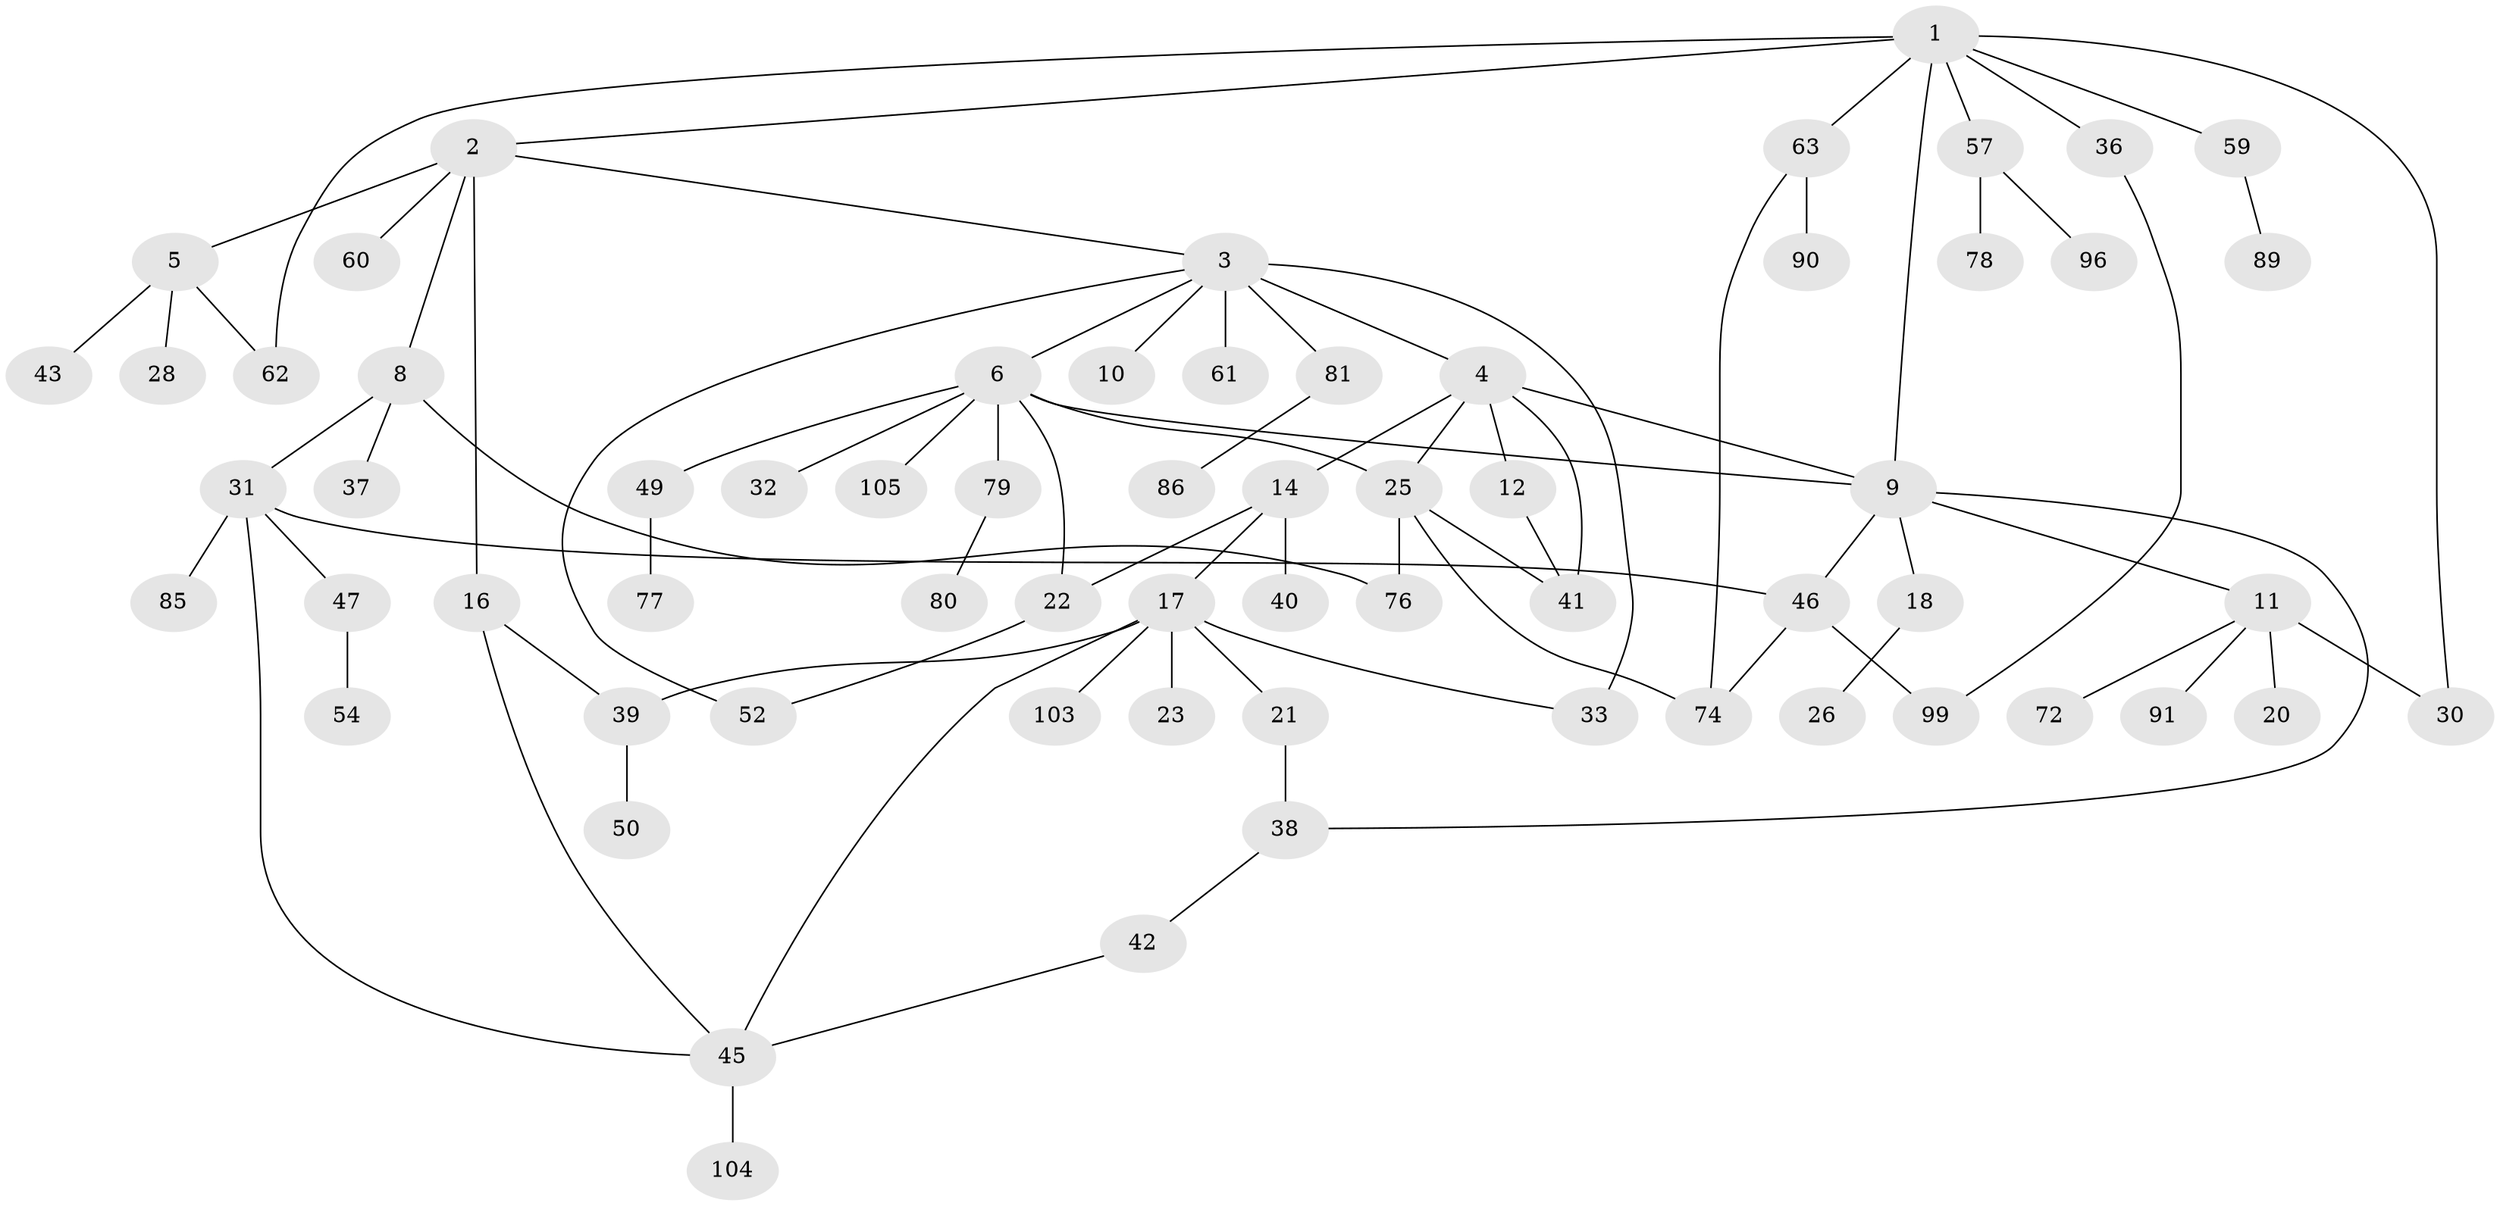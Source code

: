 // original degree distribution, {6: 0.023076923076923078, 7: 0.007692307692307693, 3: 0.23846153846153847, 5: 0.023076923076923078, 4: 0.08461538461538462, 1: 0.34615384615384615, 2: 0.2692307692307692, 8: 0.007692307692307693}
// Generated by graph-tools (version 1.1) at 2025/13/03/09/25 04:13:28]
// undirected, 65 vertices, 84 edges
graph export_dot {
graph [start="1"]
  node [color=gray90,style=filled];
  1 [super="+67+19"];
  2;
  3 [super="+48"];
  4;
  5 [super="+7"];
  6 [super="+15"];
  8 [super="+87"];
  9 [super="+13"];
  10;
  11 [super="+53+27"];
  12;
  14 [super="+35+82"];
  16;
  17 [super="+73+70"];
  18;
  20;
  21 [super="+128"];
  22;
  23 [super="+65"];
  25 [super="+119+34"];
  26 [super="+100"];
  28 [super="+122"];
  30;
  31 [super="+75"];
  32;
  33;
  36;
  37;
  38;
  39 [super="+92"];
  40 [super="+71"];
  41 [super="+83"];
  42;
  43;
  45 [super="+115+68+88"];
  46 [super="+64"];
  47;
  49;
  50 [super="+66"];
  52 [super="+55"];
  54 [super="+116"];
  57;
  59;
  60 [super="+108+123"];
  61;
  62;
  63;
  72;
  74;
  76 [super="+106"];
  77;
  78;
  79;
  80;
  81 [super="+102+124"];
  85;
  86;
  89 [super="+126+121"];
  90;
  91 [super="+101+95"];
  96 [super="+118+125"];
  99;
  103;
  104 [super="+117"];
  105;
  1 -- 2;
  1 -- 57;
  1 -- 59;
  1 -- 62;
  1 -- 9;
  1 -- 36;
  1 -- 30;
  1 -- 63;
  2 -- 3;
  2 -- 5;
  2 -- 8;
  2 -- 16;
  2 -- 60;
  3 -- 4;
  3 -- 6;
  3 -- 10;
  3 -- 33 [weight=2];
  3 -- 61;
  3 -- 81;
  3 -- 52;
  4 -- 9;
  4 -- 12;
  4 -- 14;
  4 -- 25;
  4 -- 41;
  5 -- 62;
  5 -- 43;
  5 -- 28;
  6 -- 22;
  6 -- 32;
  6 -- 9;
  6 -- 49;
  6 -- 105;
  6 -- 25;
  6 -- 79;
  8 -- 31;
  8 -- 37;
  8 -- 76;
  9 -- 11;
  9 -- 18;
  9 -- 38;
  9 -- 46;
  11 -- 20;
  11 -- 91;
  11 -- 72;
  11 -- 30;
  12 -- 41;
  14 -- 17;
  14 -- 40;
  14 -- 22;
  16 -- 39;
  16 -- 45;
  17 -- 21;
  17 -- 23;
  17 -- 45;
  17 -- 33;
  17 -- 39;
  17 -- 103;
  18 -- 26;
  21 -- 38;
  22 -- 52;
  25 -- 74;
  25 -- 76;
  25 -- 41;
  31 -- 47;
  31 -- 85;
  31 -- 45;
  31 -- 46;
  36 -- 99;
  38 -- 42;
  39 -- 50;
  42 -- 45;
  45 -- 104;
  46 -- 74;
  46 -- 99;
  47 -- 54;
  49 -- 77;
  57 -- 78;
  57 -- 96;
  59 -- 89;
  63 -- 74;
  63 -- 90;
  79 -- 80;
  81 -- 86;
}

